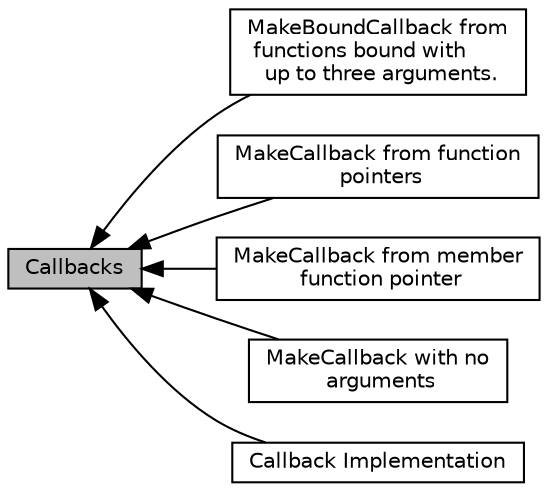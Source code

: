 digraph "Callbacks"
{
  edge [fontname="Helvetica",fontsize="10",labelfontname="Helvetica",labelfontsize="10"];
  node [fontname="Helvetica",fontsize="10",shape=record];
  rankdir=LR;
  Node5 [label="MakeBoundCallback from\l functions bound with\l up to three arguments.",height=0.2,width=0.4,color="black", fillcolor="white", style="filled",URL="$de/d40/group__makeboundcallback.html"];
  Node3 [label="MakeCallback from function\l pointers",height=0.2,width=0.4,color="black", fillcolor="white", style="filled",URL="$df/dfd/group__makecallbackfnptr.html"];
  Node2 [label="MakeCallback from member\l function pointer",height=0.2,width=0.4,color="black", fillcolor="white", style="filled",URL="$dd/de0/group__makecallbackmemptr.html"];
  Node4 [label="MakeCallback with no\l arguments",height=0.2,width=0.4,color="black", fillcolor="white", style="filled",URL="$df/db0/group__makenullcallback.html"];
  Node0 [label="Callbacks",height=0.2,width=0.4,color="black", fillcolor="grey75", style="filled", fontcolor="black"];
  Node1 [label="Callback Implementation",height=0.2,width=0.4,color="black", fillcolor="white", style="filled",URL="$d3/db1/group__callbackimpl.html"];
  Node0->Node1 [shape=plaintext, dir="back", style="solid"];
  Node0->Node2 [shape=plaintext, dir="back", style="solid"];
  Node0->Node3 [shape=plaintext, dir="back", style="solid"];
  Node0->Node4 [shape=plaintext, dir="back", style="solid"];
  Node0->Node5 [shape=plaintext, dir="back", style="solid"];
}
